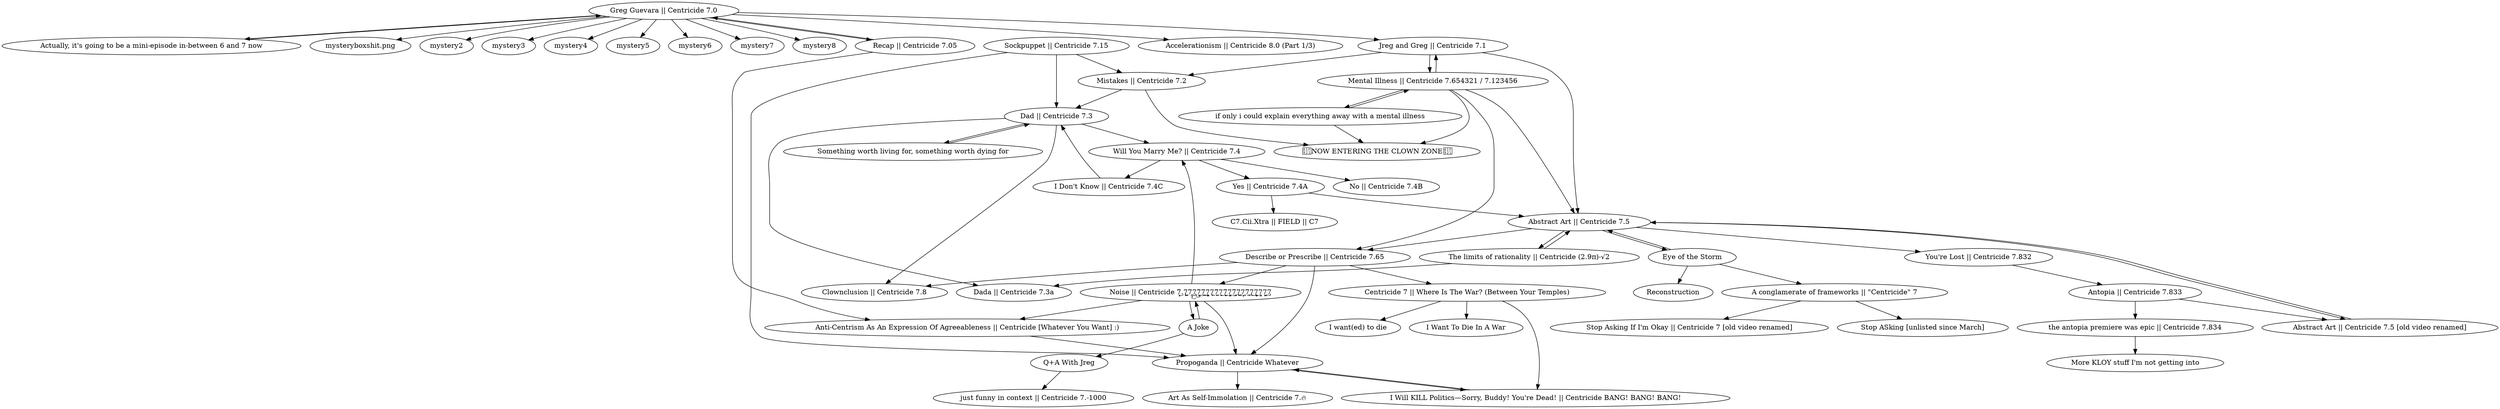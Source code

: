 digraph "" {
    overlap=false  // For neato graphs

    // Things are ordered by depth-first search.
    //  1. Cards
    //  2. Sidebar
    //  3. Description
    // The card order is from left-to-right, then top-to-bottom.

    // See this image for an idea of the order of this document:
    // https://upload.wikimedia.org/wikipedia/commons/1/1f/Depth-first-tree.svg


    c7[label="Greg Guevara || Centricide 7.0", href="https://www.youtube.com/watch?v=B-kV7tiYEjY"]
    
    // [Links in the] first video
    c7_1[label="Jreg and Greg || Centricide 7.1", href="https://www.youtube.com/watch?v=fB3uCuK_0LY"]
    c8[label="Accelerationism || Centricide 8.0 (Part 1/3)", href="https://www.youtube.com/watch?v=Syef51M7n5w"]
    recap[label="Recap || Centricide 7.05", href="https://www.youtube.com/watch?v=rng8vwyHB1Y"]
    mini[label="Actually, it's going to be a mini-episode in-between 6 and 7 now", href="https://www.youtube.com/watch?v=LUieOs4JYzI"]
    mystery1[label="mysteryboxshit.png", href="https://www.youtube.com/watch?v=QYf5nkz7Brg"]
    mystery2[href="https://www.youtube.com/watch?v=2wPojOdq"] // These don't exist... yet.
    mystery3[href="https://www.youtube.com/watch?v=Rv7BxNn2"]
    mystery4[href="https://www.youtube.com/watch?v=wdY60wL1"]
    mystery5[href="https://www.youtube.com/watch?v=UVkFyXQh"]
    mystery6[href="https://www.youtube.com/watch?v=B4V44qQX"]
    mystery7[href="https://www.youtube.com/watch?v=sGcwoFh8"]
    mystery8[href="https://www.youtube.com/watch?v=deRAicXw"]

    c7 -> c7_1
    c7 -> c8
    c7 -> recap
    c7 -> mini
    c7 -> mystery1
    c7 -> mystery2
    c7 -> mystery3
    c7 -> mystery4
    c7 -> mystery5
    c7 -> mystery6
    c7 -> mystery7
    c7 -> mystery8

    // 7.1
    c7_2[label="Mistakes || Centricide 7.2", href="https://www.youtube.com/watch?v=1-BAUUYgXPc"]
    c7_15[label="Sockpuppet || Centricide 7.15", href="https://www.youtube.com/watch?v=iMg3Z_1sT-k"]
    mental[label="Mental Illness || Centricide 7.654321 / 7.123456", href="https://www.youtube.com/watch?v=wiDXCZHIJF4"]

    c7_1 -> c7_2
    c7_1 -> c7_5
    c7_1 -> mental

    // 7.2
    clown[label="🤡NOW ENTERING THE CLOWN ZONE🤡", href="https://www.youtube.com/watch?v=vOtEiff-PJ8"]
    c7_3[label="Dad || Centricide 7.3", href="https://www.youtube.com/watch?v=XprGSUcV0rw"]
    
    c7_2 -> clown
    c7_2 -> c7_3

    // 7.3
    c7_4[label="Will You Marry Me? || Centricide 7.4", href="https://www.youtube.com/watch?v=rp90Aj20X5g"]
    c7_3a[label="Dada || Centricide 7.3a", href="https://www.youtube.com/watch?v=04_qG1j5nlA"]
    c7_8[label="Clownclusion || Centricide 7.8", href="https://www.youtube.com/watch?v=YvReJH8qJL4"]
    living[label="Something worth living for, something worth dying for", href="https://www.youtube.com/watch?v=7nNLlu43UdY"]

    c7_3 -> c7_4
    c7_3 -> c7_3a
    c7_3 -> c7_8
    c7_3 -> living

    // 7.4
    c7_4a[label="Yes || Centricide 7.4A", href="https://www.youtube.com/watch?v=ZijQlflNF_4"]
    c7_4b[label="No || Centricide 7.4B", href="https://www.youtube.com/watch?v=OJmcoGasebE"]
    c7_4c[label="I Don't Know || Centricide 7.4C", href="https://www.youtube.com/watch?v=lRdr34p4MX8"]

    c7_4 -> c7_4a
    c7_4 -> c7_4b
    c7_4 -> c7_4c

    // 7.4A
    c7_5[label="Abstract Art || Centricide 7.5", href="https://www.youtube.com/watch?v=T98IM6Lwof8"]
    xtra[label="C7.Cii.Xtra || FIELD || C7", href="https://www.youtube.com/watch?v=Pzo_R8gccwo"]

    c7_4a -> c7_5
    c7_4a -> xtra

    // 7.5
    c7_832[label="You're Lost || Centricide 7.832", href="https://www.youtube.com/watch?v=AnyzyxKAVTY"]
    c7_5_2[label="Abstract Art || Centricide 7.5 [old video renamed]", href="https://www.youtube.com/watch?v=m_Gh9jKARzo"]
    c7_65[label="Describe or Prescribe || Centricide 7.65", href="https://www.youtube.com/watch?v=4pHXIUNWc9A"]
    rationality[label="The limits of rationality || Centricide (2.9π)-√2", href="https://www.youtube.com/watch?v=gSMDYkdsJ34"]
    storm[label="Eye of the Storm", href="https://www.youtube.com/watch?v=skZUbHTYmJI"]

    c7_5 -> c7_832
    c7_5 -> c7_5_2
    c7_5 -> c7_65
    c7_5 -> rationality
    c7_5 -> storm

    // 7.832
    c7_833[label="Antopia || Centricide 7.833", href="https://www.youtube.com/watch?v=SlIe91cb0rg"]

    c7_832 -> c7_833

    // 7.833
    c7_834[label="the antopia premiere was epic || Centricide 7.834", href="https://www.youtube.com/watch?v=cjXDhWBiefc"]
    
    c7_833 -> c7_834
    c7_833 -> c7_5_2

    c7_834 -> "More KLOY stuff I'm not getting into"

    // c7_5_2 - 7.5 [old video renamed]
    c7_5_2 -> c7_5

    // 7.65
    c7_777[label="Noise || Centricide 7̦̘͜.7̢͎̪7͚͙͜7̡͎͜7̼͍̟7͕̪͜7̦̪̙7̢̦͉7̼͎̞7̞̼͜7͍̞̝7̟̪͉7͕̺͔7̢̠͚7̟̝͙7̦͚7̢͜7̪̙͜7̙̠7͔̺̫7̡", href="https://www.youtube.com/watch?v=WB5sy8ttRQU"]
    war[label="Centricide 7 || Where Is The War? (Between Your Temples)", href="https://www.youtube.com/watch?v=crJ-G9-gHYY"]
    propoganda[label="Propoganda || Centricide Whatever", href="https://www.youtube.com/watch?v=G_fCuTZLSZ4"]

    c7_65 -> c7_777
    c7_65 -> war
    c7_65 -> c7_8
    c7_65 -> propoganda

    // 7.777
    joke[label="A Joke", href="https://www.youtube.com/watch?v=jrmUNzQrIhk"]
    agree[label="Anti-Centrism As An Expression Of Agreeableness || Centricide [Whatever You Want] :)", href="https://www.youtube.com/watch?v=S3WI-WtjxsI"]
    
    c7_777 -> joke
    c7_777 -> agree
    c7_777 -> propoganda
    c7_777 -> c7_4

    // A Joke
    qa[label="Q+A With Jreg", href="https://www.youtube.com/watch?v=PBHEHtTGduw"]

    joke -> c7_777
    joke -> qa

    // Q+A
    context[label="just funny in context || Centricide 7.-1000", href="https://www.youtube.com/watch?v=y4Pe66gUu1g"]

    qa -> context

    // agree - Anti-Centrism As An Expression Of Agreeableness || Centricide [Whatever You Want] :)
    agree -> propoganda

    // propoganda
    c7_fire[label="Art As Self-Immolation || Centricide 7.🔥", href="https://www.youtube.com/watch?v=C_wM6mhsOCw"]
    kill[label="I Will KILL Politics—Sorry, Buddy! You're Dead! || Centricide BANG! BANG! BANG!", href="https://www.youtube.com/watch?v=tRzaUR7diCM"]

    propoganda -> c7_fire
    propoganda -> kill

    // kill
    kill -> propoganda

    // war
    die_war[label="I Want To Die In A War", href="https://www.youtube.com/watch?v=Si7dl6BU78E"]
    want_die[label="I want(ed) to die", href="https://www.youtube.com/watch?v=n7v7HvNjm5E"]

    war -> die_war
    war -> want_die
    war -> kill

    // rationality
    rationality -> c7_3a
    rationality -> c7_5

    // storm
    reconstruction[label="Reconstruction", href="https://www.youtube.com/watch?v=S7vXz2qfwdY"]
    conglamerate[label="A conglamerate of frameworks || \"Centricide\" 7", href="https://www.youtube.com/watch?v=MHIG5OnJW6U"]

    storm -> c7_5
    storm -> reconstruction
    storm -> conglamerate

    // conglamerate - A conglamerate of frameworks || "Centricide" 7
    stop_okay[label="Stop Asking If I'm Okay || Centricide 7 [old video renamed]", href="https://www.youtube.com/watch?v=7pU5Q3sAUPA"]
    stop_asking[label="Stop ASking [unlisted since March]", href="https://www.youtube.com/watch?v=o5ghNO9si3Q"]

    conglamerate -> stop_okay
    conglamerate -> stop_asking

    // 7.4C
    c7_4c -> c7_3

    // living - Something worth living for, something worth dying for
    living -> c7_3

    // c7_15 - Sockpuppet || Centricide 7.15
    c7_15 -> c7_2
    c7_15 -> c7_3
    c7_15 -> propoganda

    // mental - Mental Illness || Centricide 7.654321 / 7.123456
    if_explain[label="if only i could explain everything away with a mental illness", href="https://www.youtube.com/watch?v=LmtCRbUxm2w"]
    
    mental -> c7_65
    mental -> clown
    mental -> c7_1
    mental -> if_explain
    mental -> c7_5

    // if_explain
    if_explain -> mental
    if_explain -> clown

    // recap
    recap -> c7
    recap -> agree

    // mini - Actually, it's going to be a mini-episode in-between 6 and 7 now
    mini -> c7   
}
